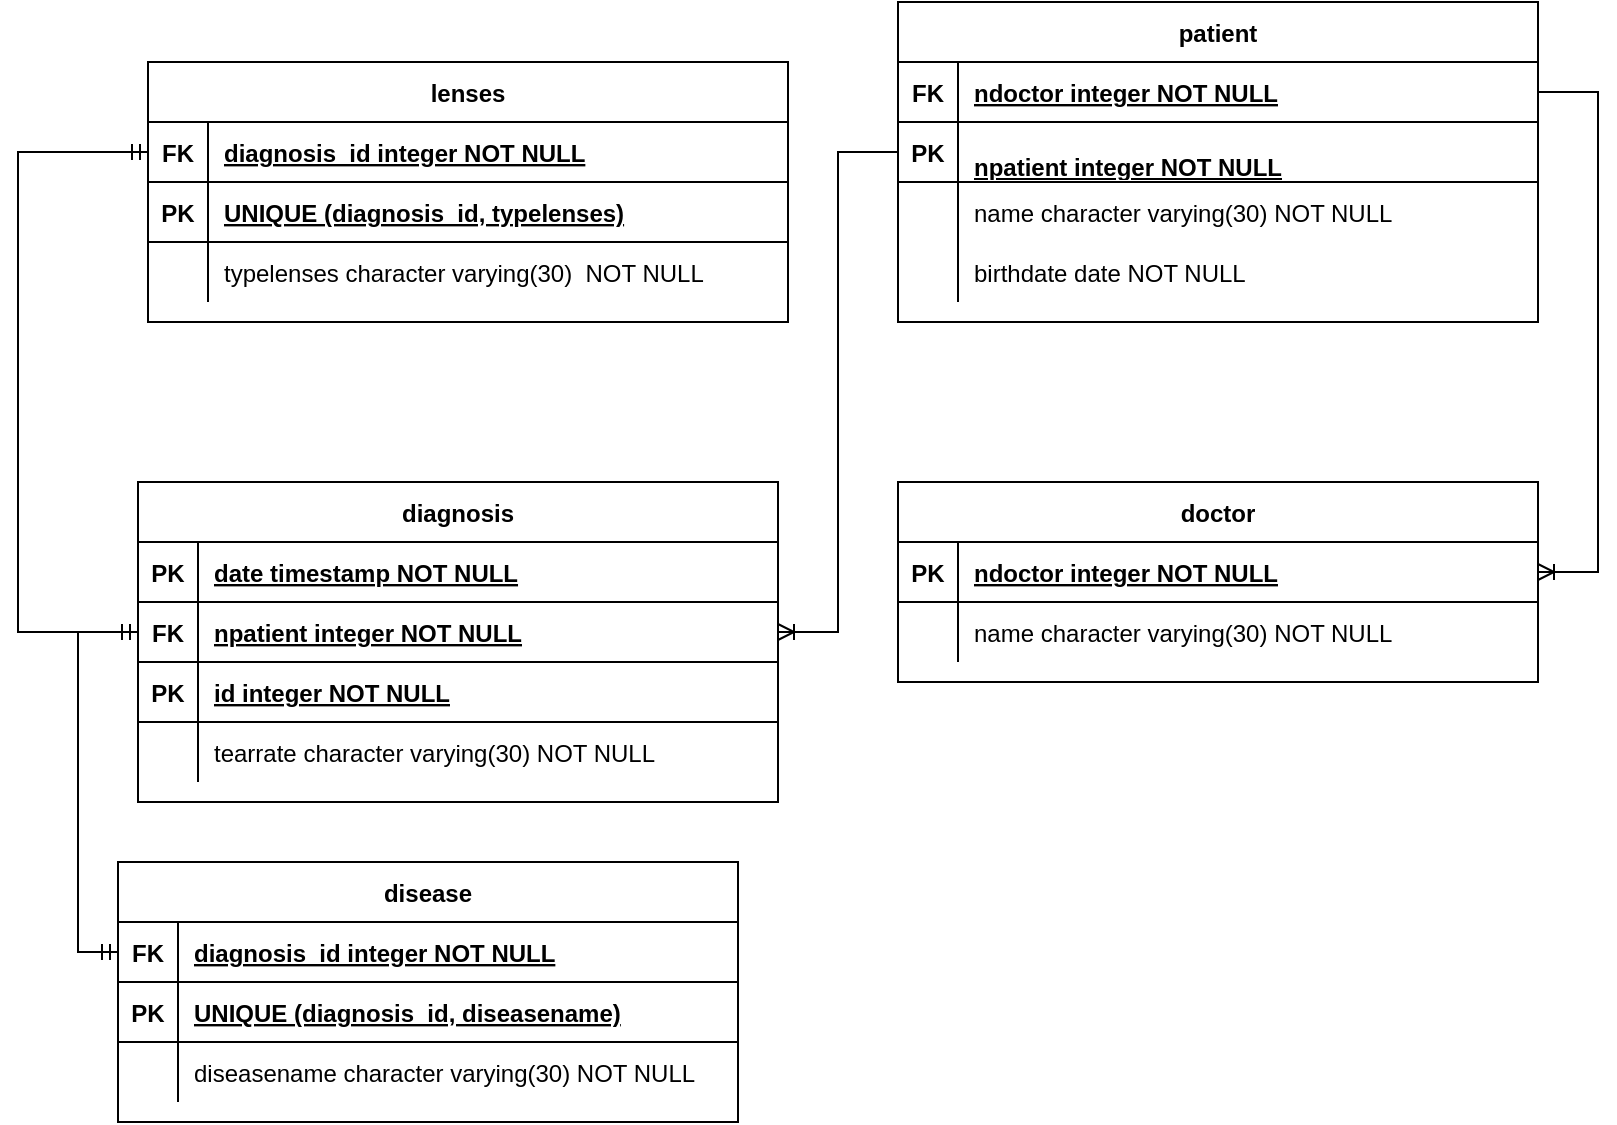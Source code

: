 <mxfile version="16.0.0" type="device"><diagram id="5Hmu24rv36Cf3goAnG-F" name="Page-1"><mxGraphModel dx="1662" dy="900" grid="0" gridSize="10" guides="1" tooltips="1" connect="1" arrows="1" fold="1" page="1" pageScale="1" pageWidth="850" pageHeight="1100" math="0" shadow="0"><root><mxCell id="0"/><mxCell id="1" parent="0"/><mxCell id="vgR9EOuLoHXCvNc3TxET-1" value="diagnosis" style="shape=table;startSize=30;container=1;collapsible=1;childLayout=tableLayout;fixedRows=1;rowLines=0;fontStyle=1;align=center;resizeLast=1;" parent="1" vertex="1"><mxGeometry x="100" y="480" width="320" height="160" as="geometry"/></mxCell><mxCell id="vgR9EOuLoHXCvNc3TxET-2" value="" style="shape=partialRectangle;collapsible=0;dropTarget=0;pointerEvents=0;fillColor=none;points=[[0,0.5],[1,0.5]];portConstraint=eastwest;top=0;left=0;right=0;bottom=1;" parent="vgR9EOuLoHXCvNc3TxET-1" vertex="1"><mxGeometry y="30" width="320" height="30" as="geometry"/></mxCell><mxCell id="vgR9EOuLoHXCvNc3TxET-3" value="PK" style="shape=partialRectangle;overflow=hidden;connectable=0;fillColor=none;top=0;left=0;bottom=0;right=0;fontStyle=1;" parent="vgR9EOuLoHXCvNc3TxET-2" vertex="1"><mxGeometry width="30" height="30" as="geometry"><mxRectangle width="30" height="30" as="alternateBounds"/></mxGeometry></mxCell><mxCell id="vgR9EOuLoHXCvNc3TxET-4" value="date timestamp NOT NULL" style="shape=partialRectangle;overflow=hidden;connectable=0;fillColor=none;top=0;left=0;bottom=0;right=0;align=left;spacingLeft=6;fontStyle=5;" parent="vgR9EOuLoHXCvNc3TxET-2" vertex="1"><mxGeometry x="30" width="290" height="30" as="geometry"><mxRectangle width="290" height="30" as="alternateBounds"/></mxGeometry></mxCell><mxCell id="vgR9EOuLoHXCvNc3TxET-5" value="" style="shape=partialRectangle;collapsible=0;dropTarget=0;pointerEvents=0;fillColor=none;points=[[0,0.5],[1,0.5]];portConstraint=eastwest;top=0;left=0;right=0;bottom=1;" parent="vgR9EOuLoHXCvNc3TxET-1" vertex="1"><mxGeometry y="60" width="320" height="30" as="geometry"/></mxCell><mxCell id="vgR9EOuLoHXCvNc3TxET-6" value="FK" style="shape=partialRectangle;overflow=hidden;connectable=0;fillColor=none;top=0;left=0;bottom=0;right=0;fontStyle=1;" parent="vgR9EOuLoHXCvNc3TxET-5" vertex="1"><mxGeometry width="30" height="30" as="geometry"><mxRectangle width="30" height="30" as="alternateBounds"/></mxGeometry></mxCell><mxCell id="vgR9EOuLoHXCvNc3TxET-7" value="npatient integer NOT NULL" style="shape=partialRectangle;overflow=hidden;connectable=0;fillColor=none;top=0;left=0;bottom=0;right=0;align=left;spacingLeft=6;fontStyle=5;" parent="vgR9EOuLoHXCvNc3TxET-5" vertex="1"><mxGeometry x="30" width="290" height="30" as="geometry"><mxRectangle width="290" height="30" as="alternateBounds"/></mxGeometry></mxCell><mxCell id="vgR9EOuLoHXCvNc3TxET-8" value="" style="shape=partialRectangle;collapsible=0;dropTarget=0;pointerEvents=0;fillColor=none;points=[[0,0.5],[1,0.5]];portConstraint=eastwest;top=0;left=0;right=0;bottom=1;" parent="vgR9EOuLoHXCvNc3TxET-1" vertex="1"><mxGeometry y="90" width="320" height="30" as="geometry"/></mxCell><mxCell id="vgR9EOuLoHXCvNc3TxET-9" value="PK" style="shape=partialRectangle;overflow=hidden;connectable=0;fillColor=none;top=0;left=0;bottom=0;right=0;fontStyle=1;" parent="vgR9EOuLoHXCvNc3TxET-8" vertex="1"><mxGeometry width="30" height="30" as="geometry"><mxRectangle width="30" height="30" as="alternateBounds"/></mxGeometry></mxCell><mxCell id="vgR9EOuLoHXCvNc3TxET-10" value="id integer NOT NULL" style="shape=partialRectangle;overflow=hidden;connectable=0;fillColor=none;top=0;left=0;bottom=0;right=0;align=left;spacingLeft=6;fontStyle=5;" parent="vgR9EOuLoHXCvNc3TxET-8" vertex="1"><mxGeometry x="30" width="290" height="30" as="geometry"><mxRectangle width="290" height="30" as="alternateBounds"/></mxGeometry></mxCell><mxCell id="vgR9EOuLoHXCvNc3TxET-17" value="" style="shape=partialRectangle;collapsible=0;dropTarget=0;pointerEvents=0;fillColor=none;points=[[0,0.5],[1,0.5]];portConstraint=eastwest;top=0;left=0;right=0;bottom=0;" parent="vgR9EOuLoHXCvNc3TxET-1" vertex="1"><mxGeometry y="120" width="320" height="30" as="geometry"/></mxCell><mxCell id="vgR9EOuLoHXCvNc3TxET-18" value="" style="shape=partialRectangle;overflow=hidden;connectable=0;fillColor=none;top=0;left=0;bottom=0;right=0;" parent="vgR9EOuLoHXCvNc3TxET-17" vertex="1"><mxGeometry width="30" height="30" as="geometry"><mxRectangle width="30" height="30" as="alternateBounds"/></mxGeometry></mxCell><mxCell id="vgR9EOuLoHXCvNc3TxET-19" value="tearrate character varying(30) NOT NULL" style="shape=partialRectangle;overflow=hidden;connectable=0;fillColor=none;top=0;left=0;bottom=0;right=0;align=left;spacingLeft=6;" parent="vgR9EOuLoHXCvNc3TxET-17" vertex="1"><mxGeometry x="30" width="290" height="30" as="geometry"><mxRectangle width="290" height="30" as="alternateBounds"/></mxGeometry></mxCell><mxCell id="vgR9EOuLoHXCvNc3TxET-32" value="disease" style="shape=table;startSize=30;container=1;collapsible=1;childLayout=tableLayout;fixedRows=1;rowLines=0;fontStyle=1;align=center;resizeLast=1;" parent="1" vertex="1"><mxGeometry x="90" y="670" width="310" height="130" as="geometry"/></mxCell><mxCell id="vgR9EOuLoHXCvNc3TxET-33" value="" style="shape=partialRectangle;collapsible=0;dropTarget=0;pointerEvents=0;fillColor=none;points=[[0,0.5],[1,0.5]];portConstraint=eastwest;top=0;left=0;right=0;bottom=1;" parent="vgR9EOuLoHXCvNc3TxET-32" vertex="1"><mxGeometry y="30" width="310" height="30" as="geometry"/></mxCell><mxCell id="vgR9EOuLoHXCvNc3TxET-34" value="FK" style="shape=partialRectangle;overflow=hidden;connectable=0;fillColor=none;top=0;left=0;bottom=0;right=0;fontStyle=1;" parent="vgR9EOuLoHXCvNc3TxET-33" vertex="1"><mxGeometry width="30" height="30" as="geometry"><mxRectangle width="30" height="30" as="alternateBounds"/></mxGeometry></mxCell><mxCell id="vgR9EOuLoHXCvNc3TxET-35" value="diagnosis_id integer NOT NULL" style="shape=partialRectangle;overflow=hidden;connectable=0;fillColor=none;top=0;left=0;bottom=0;right=0;align=left;spacingLeft=6;fontStyle=5;" parent="vgR9EOuLoHXCvNc3TxET-33" vertex="1"><mxGeometry x="30" width="280" height="30" as="geometry"><mxRectangle width="280" height="30" as="alternateBounds"/></mxGeometry></mxCell><mxCell id="vgR9EOuLoHXCvNc3TxET-36" value="" style="shape=partialRectangle;collapsible=0;dropTarget=0;pointerEvents=0;fillColor=none;points=[[0,0.5],[1,0.5]];portConstraint=eastwest;top=0;left=0;right=0;bottom=1;" parent="vgR9EOuLoHXCvNc3TxET-32" vertex="1"><mxGeometry y="60" width="310" height="30" as="geometry"/></mxCell><mxCell id="vgR9EOuLoHXCvNc3TxET-37" value="PK" style="shape=partialRectangle;overflow=hidden;connectable=0;fillColor=none;top=0;left=0;bottom=0;right=0;fontStyle=1;" parent="vgR9EOuLoHXCvNc3TxET-36" vertex="1"><mxGeometry width="30" height="30" as="geometry"><mxRectangle width="30" height="30" as="alternateBounds"/></mxGeometry></mxCell><mxCell id="vgR9EOuLoHXCvNc3TxET-38" value="UNIQUE (diagnosis_id, diseasename)" style="shape=partialRectangle;overflow=hidden;connectable=0;fillColor=none;top=0;left=0;bottom=0;right=0;align=left;spacingLeft=6;fontStyle=5;" parent="vgR9EOuLoHXCvNc3TxET-36" vertex="1"><mxGeometry x="30" width="280" height="30" as="geometry"><mxRectangle width="280" height="30" as="alternateBounds"/></mxGeometry></mxCell><mxCell id="vgR9EOuLoHXCvNc3TxET-39" value="" style="shape=partialRectangle;collapsible=0;dropTarget=0;pointerEvents=0;fillColor=none;points=[[0,0.5],[1,0.5]];portConstraint=eastwest;top=0;left=0;right=0;bottom=0;" parent="vgR9EOuLoHXCvNc3TxET-32" vertex="1"><mxGeometry y="90" width="310" height="30" as="geometry"/></mxCell><mxCell id="vgR9EOuLoHXCvNc3TxET-40" value="" style="shape=partialRectangle;overflow=hidden;connectable=0;fillColor=none;top=0;left=0;bottom=0;right=0;" parent="vgR9EOuLoHXCvNc3TxET-39" vertex="1"><mxGeometry width="30" height="30" as="geometry"><mxRectangle width="30" height="30" as="alternateBounds"/></mxGeometry></mxCell><mxCell id="vgR9EOuLoHXCvNc3TxET-41" value="diseasename character varying(30) NOT NULL" style="shape=partialRectangle;overflow=hidden;connectable=0;fillColor=none;top=0;left=0;bottom=0;right=0;align=left;spacingLeft=6;" parent="vgR9EOuLoHXCvNc3TxET-39" vertex="1"><mxGeometry x="30" width="280" height="30" as="geometry"><mxRectangle width="280" height="30" as="alternateBounds"/></mxGeometry></mxCell><mxCell id="vgR9EOuLoHXCvNc3TxET-54" value="doctor" style="shape=table;startSize=30;container=1;collapsible=1;childLayout=tableLayout;fixedRows=1;rowLines=0;fontStyle=1;align=center;resizeLast=1;" parent="1" vertex="1"><mxGeometry x="480" y="480" width="320" height="100" as="geometry"/></mxCell><mxCell id="vgR9EOuLoHXCvNc3TxET-55" value="" style="shape=partialRectangle;collapsible=0;dropTarget=0;pointerEvents=0;fillColor=none;points=[[0,0.5],[1,0.5]];portConstraint=eastwest;top=0;left=0;right=0;bottom=1;" parent="vgR9EOuLoHXCvNc3TxET-54" vertex="1"><mxGeometry y="30" width="320" height="30" as="geometry"/></mxCell><mxCell id="vgR9EOuLoHXCvNc3TxET-56" value="PK" style="shape=partialRectangle;overflow=hidden;connectable=0;fillColor=none;top=0;left=0;bottom=0;right=0;fontStyle=1;" parent="vgR9EOuLoHXCvNc3TxET-55" vertex="1"><mxGeometry width="30" height="30" as="geometry"><mxRectangle width="30" height="30" as="alternateBounds"/></mxGeometry></mxCell><mxCell id="vgR9EOuLoHXCvNc3TxET-57" value="ndoctor integer NOT NULL" style="shape=partialRectangle;overflow=hidden;connectable=0;fillColor=none;top=0;left=0;bottom=0;right=0;align=left;spacingLeft=6;fontStyle=5;" parent="vgR9EOuLoHXCvNc3TxET-55" vertex="1"><mxGeometry x="30" width="290" height="30" as="geometry"><mxRectangle width="290" height="30" as="alternateBounds"/></mxGeometry></mxCell><mxCell id="vgR9EOuLoHXCvNc3TxET-61" value="" style="shape=partialRectangle;collapsible=0;dropTarget=0;pointerEvents=0;fillColor=none;points=[[0,0.5],[1,0.5]];portConstraint=eastwest;top=0;left=0;right=0;bottom=0;" parent="vgR9EOuLoHXCvNc3TxET-54" vertex="1"><mxGeometry y="60" width="320" height="30" as="geometry"/></mxCell><mxCell id="vgR9EOuLoHXCvNc3TxET-62" value="" style="shape=partialRectangle;overflow=hidden;connectable=0;fillColor=none;top=0;left=0;bottom=0;right=0;" parent="vgR9EOuLoHXCvNc3TxET-61" vertex="1"><mxGeometry width="30" height="30" as="geometry"><mxRectangle width="30" height="30" as="alternateBounds"/></mxGeometry></mxCell><mxCell id="vgR9EOuLoHXCvNc3TxET-63" value="name character varying(30) NOT NULL" style="shape=partialRectangle;overflow=hidden;connectable=0;fillColor=none;top=0;left=0;bottom=0;right=0;align=left;spacingLeft=6;" parent="vgR9EOuLoHXCvNc3TxET-61" vertex="1"><mxGeometry x="30" width="290" height="30" as="geometry"><mxRectangle width="290" height="30" as="alternateBounds"/></mxGeometry></mxCell><mxCell id="vgR9EOuLoHXCvNc3TxET-83" value="lenses" style="shape=table;startSize=30;container=1;collapsible=1;childLayout=tableLayout;fixedRows=1;rowLines=0;fontStyle=1;align=center;resizeLast=1;" parent="1" vertex="1"><mxGeometry x="105" y="270" width="320" height="130" as="geometry"/></mxCell><mxCell id="vgR9EOuLoHXCvNc3TxET-84" value="" style="shape=partialRectangle;collapsible=0;dropTarget=0;pointerEvents=0;fillColor=none;points=[[0,0.5],[1,0.5]];portConstraint=eastwest;top=0;left=0;right=0;bottom=1;" parent="vgR9EOuLoHXCvNc3TxET-83" vertex="1"><mxGeometry y="30" width="320" height="30" as="geometry"/></mxCell><mxCell id="vgR9EOuLoHXCvNc3TxET-85" value="FK" style="shape=partialRectangle;overflow=hidden;connectable=0;fillColor=none;top=0;left=0;bottom=0;right=0;fontStyle=1;" parent="vgR9EOuLoHXCvNc3TxET-84" vertex="1"><mxGeometry width="30" height="30" as="geometry"><mxRectangle width="30" height="30" as="alternateBounds"/></mxGeometry></mxCell><mxCell id="vgR9EOuLoHXCvNc3TxET-86" value="diagnosis_id integer NOT NULL" style="shape=partialRectangle;overflow=hidden;connectable=0;fillColor=none;top=0;left=0;bottom=0;right=0;align=left;spacingLeft=6;fontStyle=5;" parent="vgR9EOuLoHXCvNc3TxET-84" vertex="1"><mxGeometry x="30" width="290" height="30" as="geometry"><mxRectangle width="290" height="30" as="alternateBounds"/></mxGeometry></mxCell><mxCell id="vgR9EOuLoHXCvNc3TxET-87" value="" style="shape=partialRectangle;collapsible=0;dropTarget=0;pointerEvents=0;fillColor=none;points=[[0,0.5],[1,0.5]];portConstraint=eastwest;top=0;left=0;right=0;bottom=1;" parent="vgR9EOuLoHXCvNc3TxET-83" vertex="1"><mxGeometry y="60" width="320" height="30" as="geometry"/></mxCell><mxCell id="vgR9EOuLoHXCvNc3TxET-88" value="PK" style="shape=partialRectangle;overflow=hidden;connectable=0;fillColor=none;top=0;left=0;bottom=0;right=0;fontStyle=1;" parent="vgR9EOuLoHXCvNc3TxET-87" vertex="1"><mxGeometry width="30" height="30" as="geometry"><mxRectangle width="30" height="30" as="alternateBounds"/></mxGeometry></mxCell><mxCell id="vgR9EOuLoHXCvNc3TxET-89" value="UNIQUE (diagnosis_id, typelenses)" style="shape=partialRectangle;overflow=hidden;connectable=0;fillColor=none;top=0;left=0;bottom=0;right=0;align=left;spacingLeft=6;fontStyle=5;" parent="vgR9EOuLoHXCvNc3TxET-87" vertex="1"><mxGeometry x="30" width="290" height="30" as="geometry"><mxRectangle width="290" height="30" as="alternateBounds"/></mxGeometry></mxCell><mxCell id="vgR9EOuLoHXCvNc3TxET-90" value="" style="shape=partialRectangle;collapsible=0;dropTarget=0;pointerEvents=0;fillColor=none;points=[[0,0.5],[1,0.5]];portConstraint=eastwest;top=0;left=0;right=0;bottom=0;" parent="vgR9EOuLoHXCvNc3TxET-83" vertex="1"><mxGeometry y="90" width="320" height="30" as="geometry"/></mxCell><mxCell id="vgR9EOuLoHXCvNc3TxET-91" value="" style="shape=partialRectangle;overflow=hidden;connectable=0;fillColor=none;top=0;left=0;bottom=0;right=0;" parent="vgR9EOuLoHXCvNc3TxET-90" vertex="1"><mxGeometry width="30" height="30" as="geometry"><mxRectangle width="30" height="30" as="alternateBounds"/></mxGeometry></mxCell><mxCell id="vgR9EOuLoHXCvNc3TxET-92" value="typelenses character varying(30)  NOT NULL" style="shape=partialRectangle;overflow=hidden;connectable=0;fillColor=none;top=0;left=0;bottom=0;right=0;align=left;spacingLeft=6;" parent="vgR9EOuLoHXCvNc3TxET-90" vertex="1"><mxGeometry x="30" width="290" height="30" as="geometry"><mxRectangle width="290" height="30" as="alternateBounds"/></mxGeometry></mxCell><mxCell id="vgR9EOuLoHXCvNc3TxET-105" value="patient" style="shape=table;startSize=30;container=1;collapsible=1;childLayout=tableLayout;fixedRows=1;rowLines=0;fontStyle=1;align=center;resizeLast=1;" parent="1" vertex="1"><mxGeometry x="480" y="240" width="320" height="160" as="geometry"/></mxCell><mxCell id="vgR9EOuLoHXCvNc3TxET-106" value="" style="shape=partialRectangle;collapsible=0;dropTarget=0;pointerEvents=0;fillColor=none;points=[[0,0.5],[1,0.5]];portConstraint=eastwest;top=0;left=0;right=0;bottom=1;" parent="vgR9EOuLoHXCvNc3TxET-105" vertex="1"><mxGeometry y="30" width="320" height="30" as="geometry"/></mxCell><mxCell id="vgR9EOuLoHXCvNc3TxET-107" value="FK" style="shape=partialRectangle;overflow=hidden;connectable=0;fillColor=none;top=0;left=0;bottom=0;right=0;fontStyle=1;" parent="vgR9EOuLoHXCvNc3TxET-106" vertex="1"><mxGeometry width="30" height="30" as="geometry"><mxRectangle width="30" height="30" as="alternateBounds"/></mxGeometry></mxCell><mxCell id="vgR9EOuLoHXCvNc3TxET-108" value="ndoctor integer NOT NULL" style="shape=partialRectangle;overflow=hidden;connectable=0;fillColor=none;top=0;left=0;bottom=0;right=0;align=left;spacingLeft=6;fontStyle=5;" parent="vgR9EOuLoHXCvNc3TxET-106" vertex="1"><mxGeometry x="30" width="290" height="30" as="geometry"><mxRectangle width="290" height="30" as="alternateBounds"/></mxGeometry></mxCell><mxCell id="vgR9EOuLoHXCvNc3TxET-109" value="" style="shape=partialRectangle;collapsible=0;dropTarget=0;pointerEvents=0;fillColor=none;points=[[0,0.5],[1,0.5]];portConstraint=eastwest;top=0;left=0;right=0;bottom=1;" parent="vgR9EOuLoHXCvNc3TxET-105" vertex="1"><mxGeometry y="60" width="320" height="30" as="geometry"/></mxCell><mxCell id="vgR9EOuLoHXCvNc3TxET-110" value="PK" style="shape=partialRectangle;overflow=hidden;connectable=0;fillColor=none;top=0;left=0;bottom=0;right=0;fontStyle=1;" parent="vgR9EOuLoHXCvNc3TxET-109" vertex="1"><mxGeometry width="30" height="30" as="geometry"><mxRectangle width="30" height="30" as="alternateBounds"/></mxGeometry></mxCell><mxCell id="vgR9EOuLoHXCvNc3TxET-111" value="&#10;npatient integer NOT NULL" style="shape=partialRectangle;overflow=hidden;connectable=0;fillColor=none;top=0;left=0;bottom=0;right=0;align=left;spacingLeft=6;fontStyle=5;" parent="vgR9EOuLoHXCvNc3TxET-109" vertex="1"><mxGeometry x="30" width="290" height="30" as="geometry"><mxRectangle width="290" height="30" as="alternateBounds"/></mxGeometry></mxCell><mxCell id="vgR9EOuLoHXCvNc3TxET-115" value="" style="shape=partialRectangle;collapsible=0;dropTarget=0;pointerEvents=0;fillColor=none;points=[[0,0.5],[1,0.5]];portConstraint=eastwest;top=0;left=0;right=0;bottom=0;" parent="vgR9EOuLoHXCvNc3TxET-105" vertex="1"><mxGeometry y="90" width="320" height="30" as="geometry"/></mxCell><mxCell id="vgR9EOuLoHXCvNc3TxET-116" value="" style="shape=partialRectangle;overflow=hidden;connectable=0;fillColor=none;top=0;left=0;bottom=0;right=0;" parent="vgR9EOuLoHXCvNc3TxET-115" vertex="1"><mxGeometry width="30" height="30" as="geometry"><mxRectangle width="30" height="30" as="alternateBounds"/></mxGeometry></mxCell><mxCell id="vgR9EOuLoHXCvNc3TxET-117" value="name character varying(30) NOT NULL" style="shape=partialRectangle;overflow=hidden;connectable=0;fillColor=none;top=0;left=0;bottom=0;right=0;align=left;spacingLeft=6;" parent="vgR9EOuLoHXCvNc3TxET-115" vertex="1"><mxGeometry x="30" width="290" height="30" as="geometry"><mxRectangle width="290" height="30" as="alternateBounds"/></mxGeometry></mxCell><mxCell id="vgR9EOuLoHXCvNc3TxET-118" value="" style="shape=partialRectangle;collapsible=0;dropTarget=0;pointerEvents=0;fillColor=none;points=[[0,0.5],[1,0.5]];portConstraint=eastwest;top=0;left=0;right=0;bottom=0;" parent="vgR9EOuLoHXCvNc3TxET-105" vertex="1"><mxGeometry y="120" width="320" height="30" as="geometry"/></mxCell><mxCell id="vgR9EOuLoHXCvNc3TxET-119" value="" style="shape=partialRectangle;overflow=hidden;connectable=0;fillColor=none;top=0;left=0;bottom=0;right=0;" parent="vgR9EOuLoHXCvNc3TxET-118" vertex="1"><mxGeometry width="30" height="30" as="geometry"><mxRectangle width="30" height="30" as="alternateBounds"/></mxGeometry></mxCell><mxCell id="vgR9EOuLoHXCvNc3TxET-120" value="birthdate date NOT NULL" style="shape=partialRectangle;overflow=hidden;connectable=0;fillColor=none;top=0;left=0;bottom=0;right=0;align=left;spacingLeft=6;" parent="vgR9EOuLoHXCvNc3TxET-118" vertex="1"><mxGeometry x="30" width="290" height="30" as="geometry"><mxRectangle width="290" height="30" as="alternateBounds"/></mxGeometry></mxCell><mxCell id="vgR9EOuLoHXCvNc3TxET-134" value="" style="edgeStyle=entityRelationEdgeStyle;fontSize=12;html=1;endArrow=ERoneToMany;rounded=0;fontFamily=Helvetica;fontColor=default;entryX=1;entryY=0.5;entryDx=0;entryDy=0;exitX=1;exitY=0.5;exitDx=0;exitDy=0;" parent="1" source="vgR9EOuLoHXCvNc3TxET-106" target="vgR9EOuLoHXCvNc3TxET-55" edge="1"><mxGeometry width="100" height="100" relative="1" as="geometry"><mxPoint x="810" y="250" as="sourcePoint"/><mxPoint x="910" y="150" as="targetPoint"/></mxGeometry></mxCell><mxCell id="vgR9EOuLoHXCvNc3TxET-135" value="" style="edgeStyle=entityRelationEdgeStyle;fontSize=12;html=1;endArrow=ERoneToMany;rounded=0;fontFamily=Helvetica;fontColor=default;exitX=0;exitY=0.5;exitDx=0;exitDy=0;entryX=1;entryY=0.5;entryDx=0;entryDy=0;" parent="1" source="vgR9EOuLoHXCvNc3TxET-109" target="vgR9EOuLoHXCvNc3TxET-5" edge="1"><mxGeometry width="100" height="100" relative="1" as="geometry"><mxPoint x="390" y="410" as="sourcePoint"/><mxPoint x="400" y="370" as="targetPoint"/></mxGeometry></mxCell><mxCell id="vgR9EOuLoHXCvNc3TxET-137" value="" style="edgeStyle=elbowEdgeStyle;fontSize=12;html=1;endArrow=ERmandOne;startArrow=ERmandOne;rounded=0;fontFamily=Helvetica;fontColor=default;entryX=0;entryY=0.5;entryDx=0;entryDy=0;exitX=0;exitY=0.5;exitDx=0;exitDy=0;" parent="1" source="vgR9EOuLoHXCvNc3TxET-5" target="vgR9EOuLoHXCvNc3TxET-84" edge="1"><mxGeometry width="100" height="100" relative="1" as="geometry"><mxPoint x="70" y="550" as="sourcePoint"/><mxPoint x="430" y="380" as="targetPoint"/><Array as="points"><mxPoint x="40" y="540"/><mxPoint x="40" y="430"/></Array></mxGeometry></mxCell><mxCell id="vgR9EOuLoHXCvNc3TxET-138" value="" style="edgeStyle=elbowEdgeStyle;fontSize=12;html=1;endArrow=ERmandOne;startArrow=ERmandOne;rounded=0;fontFamily=Helvetica;fontColor=default;exitX=0;exitY=0.5;exitDx=0;exitDy=0;entryX=0;entryY=0.5;entryDx=0;entryDy=0;" parent="1" source="vgR9EOuLoHXCvNc3TxET-33" target="vgR9EOuLoHXCvNc3TxET-5" edge="1"><mxGeometry width="100" height="100" relative="1" as="geometry"><mxPoint x="110" y="565" as="sourcePoint"/><mxPoint x="90" y="450" as="targetPoint"/><Array as="points"><mxPoint x="70" y="620"/><mxPoint x="40" y="640"/></Array></mxGeometry></mxCell></root></mxGraphModel></diagram></mxfile>